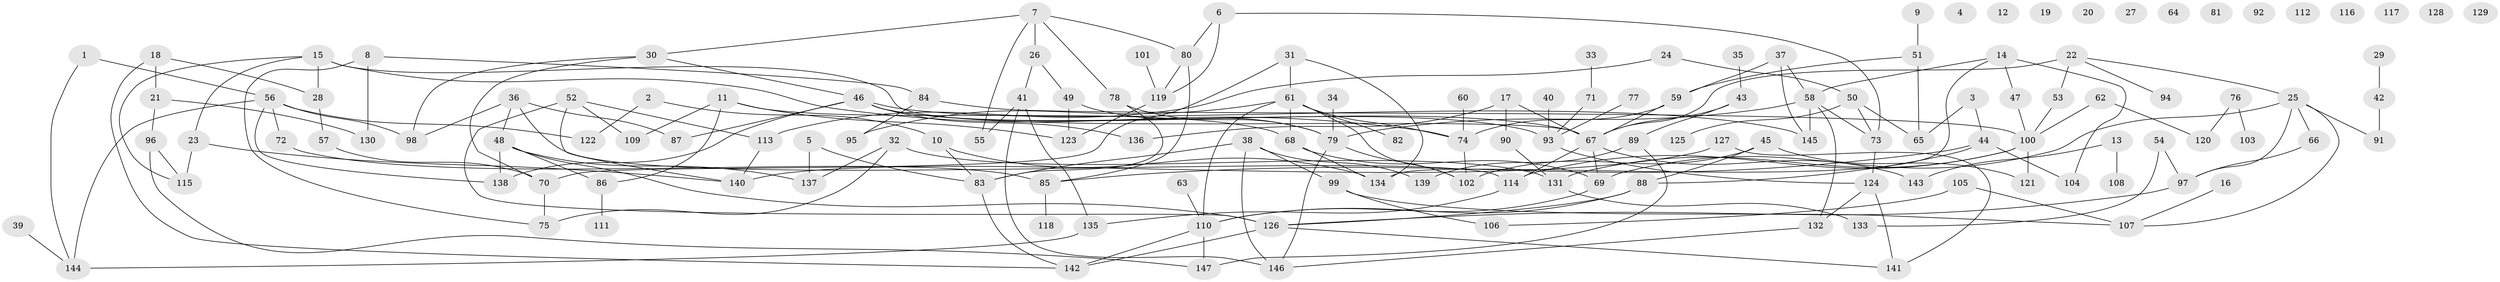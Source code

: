// Generated by graph-tools (version 1.1) at 2025/40/03/09/25 04:40:41]
// undirected, 147 vertices, 204 edges
graph export_dot {
graph [start="1"]
  node [color=gray90,style=filled];
  1;
  2;
  3;
  4;
  5;
  6;
  7;
  8;
  9;
  10;
  11;
  12;
  13;
  14;
  15;
  16;
  17;
  18;
  19;
  20;
  21;
  22;
  23;
  24;
  25;
  26;
  27;
  28;
  29;
  30;
  31;
  32;
  33;
  34;
  35;
  36;
  37;
  38;
  39;
  40;
  41;
  42;
  43;
  44;
  45;
  46;
  47;
  48;
  49;
  50;
  51;
  52;
  53;
  54;
  55;
  56;
  57;
  58;
  59;
  60;
  61;
  62;
  63;
  64;
  65;
  66;
  67;
  68;
  69;
  70;
  71;
  72;
  73;
  74;
  75;
  76;
  77;
  78;
  79;
  80;
  81;
  82;
  83;
  84;
  85;
  86;
  87;
  88;
  89;
  90;
  91;
  92;
  93;
  94;
  95;
  96;
  97;
  98;
  99;
  100;
  101;
  102;
  103;
  104;
  105;
  106;
  107;
  108;
  109;
  110;
  111;
  112;
  113;
  114;
  115;
  116;
  117;
  118;
  119;
  120;
  121;
  122;
  123;
  124;
  125;
  126;
  127;
  128;
  129;
  130;
  131;
  132;
  133;
  134;
  135;
  136;
  137;
  138;
  139;
  140;
  141;
  142;
  143;
  144;
  145;
  146;
  147;
  1 -- 56;
  1 -- 144;
  2 -- 10;
  2 -- 122;
  3 -- 44;
  3 -- 65;
  5 -- 83;
  5 -- 137;
  6 -- 73;
  6 -- 80;
  6 -- 119;
  7 -- 26;
  7 -- 30;
  7 -- 55;
  7 -- 78;
  7 -- 80;
  8 -- 75;
  8 -- 84;
  8 -- 130;
  9 -- 51;
  10 -- 83;
  10 -- 134;
  11 -- 68;
  11 -- 86;
  11 -- 109;
  11 -- 123;
  13 -- 108;
  13 -- 143;
  14 -- 47;
  14 -- 58;
  14 -- 104;
  14 -- 134;
  15 -- 23;
  15 -- 28;
  15 -- 67;
  15 -- 74;
  15 -- 115;
  16 -- 107;
  17 -- 67;
  17 -- 90;
  17 -- 136;
  18 -- 21;
  18 -- 28;
  18 -- 142;
  21 -- 96;
  21 -- 130;
  22 -- 25;
  22 -- 53;
  22 -- 67;
  22 -- 94;
  23 -- 115;
  23 -- 140;
  24 -- 50;
  24 -- 113;
  25 -- 66;
  25 -- 69;
  25 -- 91;
  25 -- 97;
  25 -- 107;
  26 -- 41;
  26 -- 49;
  28 -- 57;
  29 -- 42;
  30 -- 46;
  30 -- 70;
  30 -- 98;
  31 -- 61;
  31 -- 70;
  31 -- 134;
  32 -- 75;
  32 -- 131;
  32 -- 137;
  33 -- 71;
  34 -- 79;
  35 -- 43;
  36 -- 48;
  36 -- 87;
  36 -- 98;
  36 -- 114;
  37 -- 58;
  37 -- 59;
  37 -- 145;
  38 -- 83;
  38 -- 99;
  38 -- 139;
  38 -- 146;
  39 -- 144;
  40 -- 93;
  41 -- 55;
  41 -- 135;
  41 -- 146;
  42 -- 91;
  43 -- 67;
  43 -- 89;
  44 -- 85;
  44 -- 88;
  44 -- 104;
  45 -- 88;
  45 -- 102;
  45 -- 121;
  46 -- 67;
  46 -- 87;
  46 -- 93;
  46 -- 136;
  46 -- 138;
  46 -- 145;
  47 -- 100;
  48 -- 86;
  48 -- 126;
  48 -- 137;
  48 -- 138;
  49 -- 79;
  49 -- 123;
  50 -- 65;
  50 -- 73;
  50 -- 125;
  51 -- 59;
  51 -- 65;
  52 -- 109;
  52 -- 113;
  52 -- 126;
  52 -- 140;
  53 -- 100;
  54 -- 97;
  54 -- 133;
  56 -- 72;
  56 -- 98;
  56 -- 122;
  56 -- 138;
  56 -- 144;
  57 -- 70;
  58 -- 73;
  58 -- 79;
  58 -- 132;
  58 -- 145;
  59 -- 67;
  59 -- 74;
  60 -- 74;
  61 -- 68;
  61 -- 74;
  61 -- 82;
  61 -- 95;
  61 -- 102;
  61 -- 110;
  62 -- 100;
  62 -- 120;
  63 -- 110;
  66 -- 97;
  67 -- 69;
  67 -- 114;
  67 -- 143;
  68 -- 69;
  68 -- 134;
  69 -- 110;
  70 -- 75;
  71 -- 93;
  72 -- 85;
  73 -- 124;
  74 -- 102;
  76 -- 103;
  76 -- 120;
  77 -- 93;
  78 -- 79;
  78 -- 83;
  79 -- 102;
  79 -- 146;
  80 -- 85;
  80 -- 119;
  83 -- 142;
  84 -- 95;
  84 -- 100;
  85 -- 118;
  86 -- 111;
  88 -- 110;
  88 -- 126;
  89 -- 139;
  89 -- 147;
  90 -- 131;
  93 -- 124;
  96 -- 115;
  96 -- 147;
  97 -- 126;
  99 -- 106;
  99 -- 107;
  100 -- 114;
  100 -- 121;
  100 -- 131;
  101 -- 119;
  105 -- 106;
  105 -- 107;
  110 -- 142;
  110 -- 147;
  113 -- 140;
  114 -- 135;
  119 -- 123;
  124 -- 132;
  124 -- 141;
  126 -- 141;
  126 -- 142;
  127 -- 140;
  127 -- 141;
  131 -- 133;
  132 -- 146;
  135 -- 144;
}
